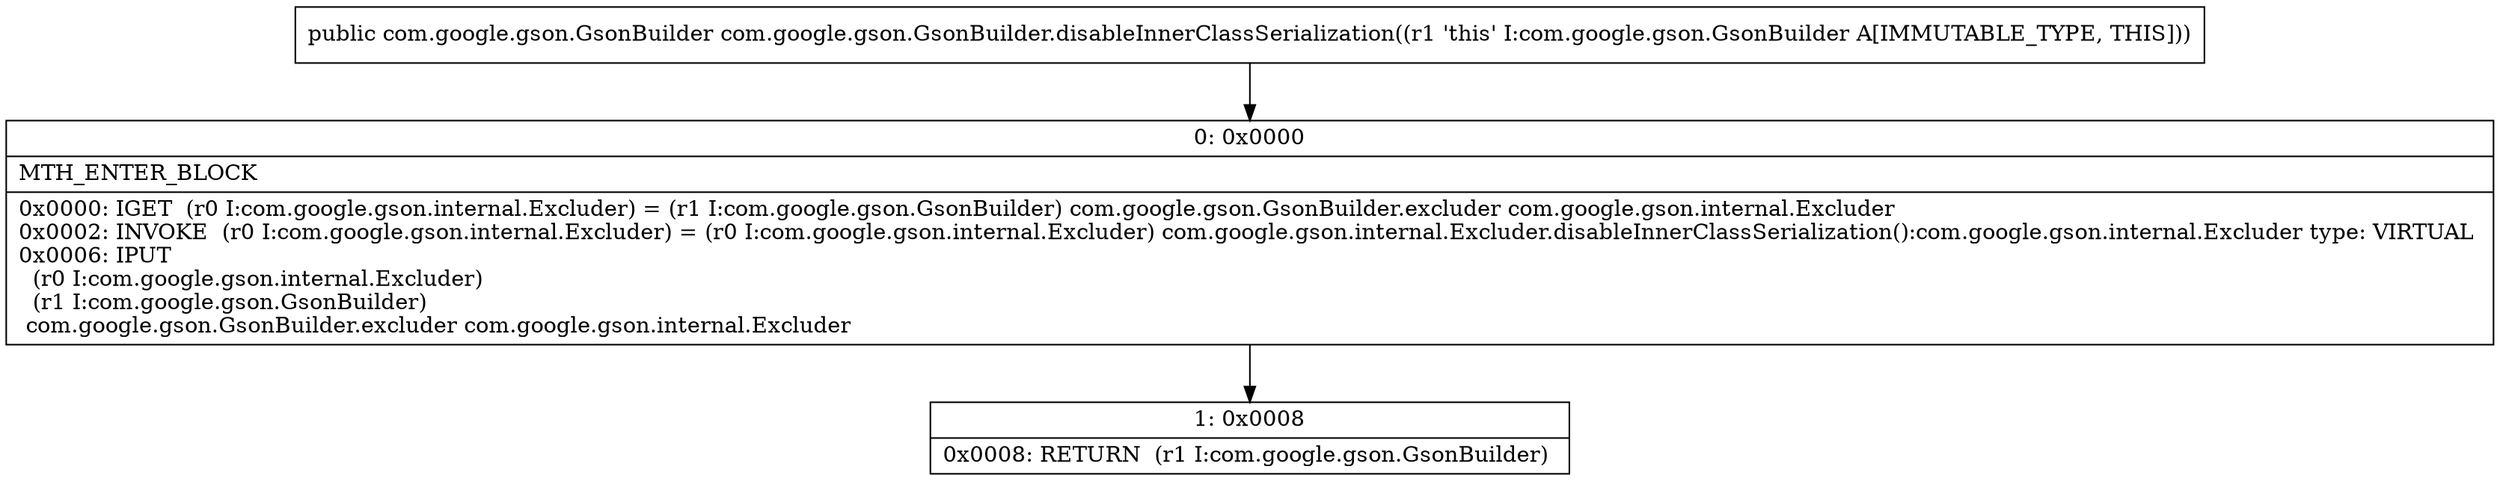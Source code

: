 digraph "CFG forcom.google.gson.GsonBuilder.disableInnerClassSerialization()Lcom\/google\/gson\/GsonBuilder;" {
Node_0 [shape=record,label="{0\:\ 0x0000|MTH_ENTER_BLOCK\l|0x0000: IGET  (r0 I:com.google.gson.internal.Excluder) = (r1 I:com.google.gson.GsonBuilder) com.google.gson.GsonBuilder.excluder com.google.gson.internal.Excluder \l0x0002: INVOKE  (r0 I:com.google.gson.internal.Excluder) = (r0 I:com.google.gson.internal.Excluder) com.google.gson.internal.Excluder.disableInnerClassSerialization():com.google.gson.internal.Excluder type: VIRTUAL \l0x0006: IPUT  \l  (r0 I:com.google.gson.internal.Excluder)\l  (r1 I:com.google.gson.GsonBuilder)\l com.google.gson.GsonBuilder.excluder com.google.gson.internal.Excluder \l}"];
Node_1 [shape=record,label="{1\:\ 0x0008|0x0008: RETURN  (r1 I:com.google.gson.GsonBuilder) \l}"];
MethodNode[shape=record,label="{public com.google.gson.GsonBuilder com.google.gson.GsonBuilder.disableInnerClassSerialization((r1 'this' I:com.google.gson.GsonBuilder A[IMMUTABLE_TYPE, THIS])) }"];
MethodNode -> Node_0;
Node_0 -> Node_1;
}

